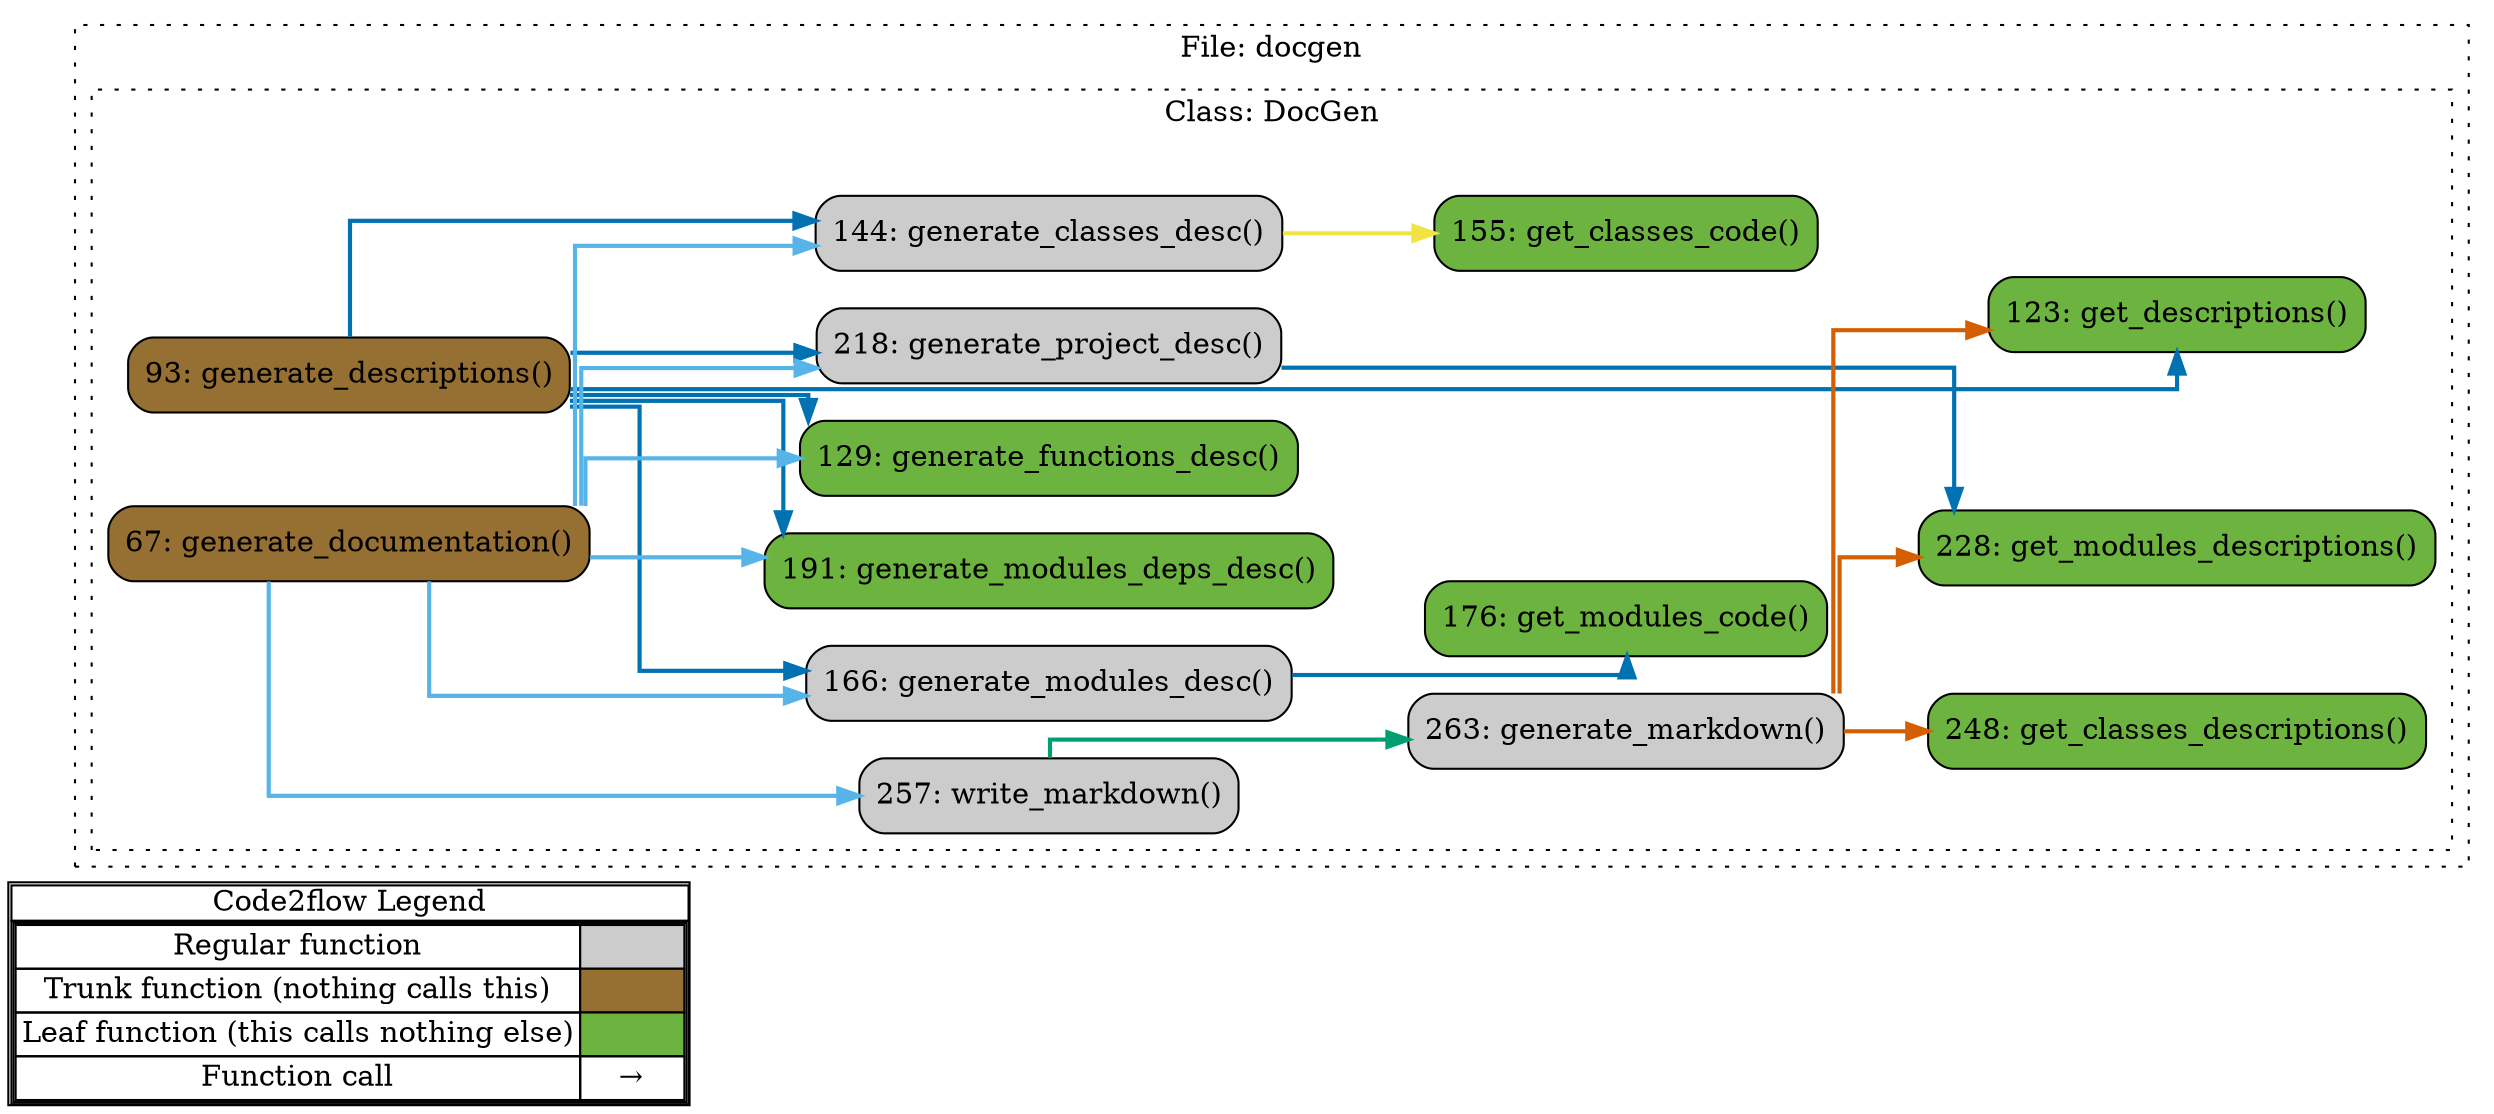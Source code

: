 digraph G {
concentrate=true;
splines="ortho";
rankdir="LR";
subgraph legend{
    rank = min;
    label = "legend";
    Legend [shape=none, margin=0, label = <
        <table cellspacing="0" cellpadding="0" border="1"><tr><td>Code2flow Legend</td></tr><tr><td>
        <table cellspacing="0">
        <tr><td>Regular function</td><td width="50px" bgcolor='#cccccc'></td></tr>
        <tr><td>Trunk function (nothing calls this)</td><td bgcolor='#966F33'></td></tr>
        <tr><td>Leaf function (this calls nothing else)</td><td bgcolor='#6db33f'></td></tr>
        <tr><td>Function call</td><td><font color='black'>&#8594;</font></td></tr>
        </table></td></tr></table>
        >];
}node_4e140063 [label="129: generate_functions_desc()" name="docgen::DocGen.generate_functions_desc" shape="rect" style="rounded,filled" fillcolor="#6db33f" ];
node_e8d95dd5 [label="123: get_descriptions()" name="docgen::DocGen.get_descriptions" shape="rect" style="rounded,filled" fillcolor="#6db33f" ];
node_afa25ae5 [label="166: generate_modules_desc()" name="docgen::DocGen.generate_modules_desc" shape="rect" style="rounded,filled" fillcolor="#cccccc" ];
node_be4ee6fd [label="93: generate_descriptions()" name="docgen::DocGen.generate_descriptions" shape="rect" style="rounded,filled" fillcolor="#966F33" ];
node_e87652da [label="228: get_modules_descriptions()" name="docgen::DocGen.get_modules_descriptions" shape="rect" style="rounded,filled" fillcolor="#6db33f" ];
node_f8bbef1b [label="257: write_markdown()" name="docgen::DocGen.write_markdown" shape="rect" style="rounded,filled" fillcolor="#cccccc" ];
node_9af35898 [label="248: get_classes_descriptions()" name="docgen::DocGen.get_classes_descriptions" shape="rect" style="rounded,filled" fillcolor="#6db33f" ];
node_645aa59f [label="191: generate_modules_deps_desc()" name="docgen::DocGen.generate_modules_deps_desc" shape="rect" style="rounded,filled" fillcolor="#6db33f" ];
node_2f3c5f05 [label="218: generate_project_desc()" name="docgen::DocGen.generate_project_desc" shape="rect" style="rounded,filled" fillcolor="#cccccc" ];
node_4fb1892d [label="176: get_modules_code()" name="docgen::DocGen.get_modules_code" shape="rect" style="rounded,filled" fillcolor="#6db33f" ];
node_0e88782e [label="263: generate_markdown()" name="docgen::DocGen.generate_markdown" shape="rect" style="rounded,filled" fillcolor="#cccccc" ];
node_63335754 [label="144: generate_classes_desc()" name="docgen::DocGen.generate_classes_desc" shape="rect" style="rounded,filled" fillcolor="#cccccc" ];
node_971519b1 [label="155: get_classes_code()" name="docgen::DocGen.get_classes_code" shape="rect" style="rounded,filled" fillcolor="#6db33f" ];
node_0a9cd252 [label="67: generate_documentation()" name="docgen::DocGen.generate_documentation" shape="rect" style="rounded,filled" fillcolor="#966F33" ];
node_0a9cd252 -> node_4e140063 [color="#56B4E9" penwidth="2"];
node_0a9cd252 -> node_63335754 [color="#56B4E9" penwidth="2"];
node_0a9cd252 -> node_afa25ae5 [color="#56B4E9" penwidth="2"];
node_0a9cd252 -> node_645aa59f [color="#56B4E9" penwidth="2"];
node_0a9cd252 -> node_2f3c5f05 [color="#56B4E9" penwidth="2"];
node_0a9cd252 -> node_f8bbef1b [color="#56B4E9" penwidth="2"];
node_be4ee6fd -> node_4e140063 [color="#0072B2" penwidth="2"];
node_be4ee6fd -> node_63335754 [color="#0072B2" penwidth="2"];
node_be4ee6fd -> node_afa25ae5 [color="#0072B2" penwidth="2"];
node_be4ee6fd -> node_645aa59f [color="#0072B2" penwidth="2"];
node_be4ee6fd -> node_2f3c5f05 [color="#0072B2" penwidth="2"];
node_be4ee6fd -> node_e8d95dd5 [color="#0072B2" penwidth="2"];
node_63335754 -> node_971519b1 [color="#F0E442" penwidth="2"];
node_afa25ae5 -> node_4fb1892d [color="#0072B2" penwidth="2"];
node_2f3c5f05 -> node_e87652da [color="#0072B2" penwidth="2"];
node_f8bbef1b -> node_0e88782e [color="#009E73" penwidth="2"];
node_0e88782e -> node_e8d95dd5 [color="#D55E00" penwidth="2"];
node_0e88782e -> node_e87652da [color="#D55E00" penwidth="2"];
node_0e88782e -> node_9af35898 [color="#D55E00" penwidth="2"];
subgraph cluster_1b47384b {
    label="File: docgen";
    name="docgen";
    style="filled";
    graph[style=dotted];
    subgraph cluster_9e1d3e38 {
        node_0a9cd252 node_be4ee6fd node_e8d95dd5 node_4e140063 node_63335754 node_971519b1 node_afa25ae5 node_4fb1892d node_645aa59f node_2f3c5f05 node_e87652da node_9af35898 node_f8bbef1b node_0e88782e;
        label="Class: DocGen";
        name="DocGen";
        style="filled";
        graph[style=dotted];
    };
};
}

